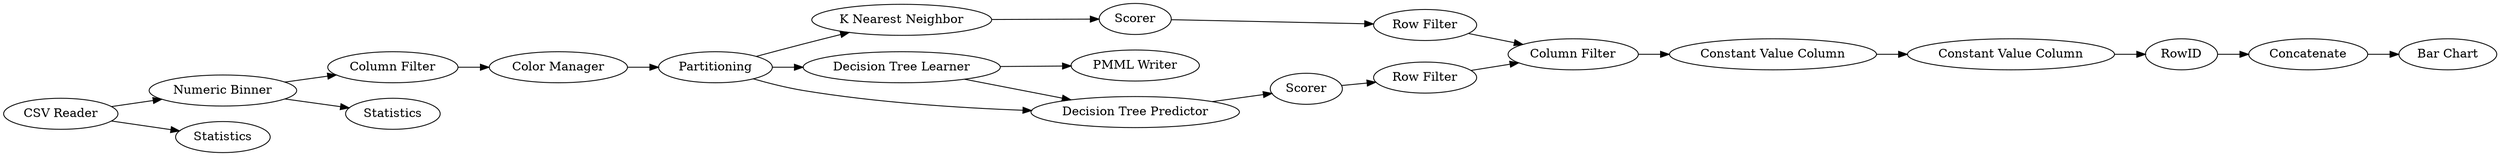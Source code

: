 digraph {
	7 -> 8
	8 -> 9
	9 -> 30
	4 -> 6
	1 -> 4
	303 -> 294
	30 -> 31
	10 -> 22
	10 -> 11
	290 -> 292
	31 -> 303
	9 -> 11
	4 -> 7
	300 -> 305
	21 -> 32
	32 -> 294
	293 -> 300
	294 -> 290
	292 -> 293
	9 -> 10
	11 -> 21
	1 -> 5
	292 [label="Constant Value Column"]
	7 [label="Column Filter"]
	9 [label=Partitioning]
	21 [label=Scorer]
	8 [label="Color Manager"]
	32 [label="Row Filter"]
	290 [label="Constant Value Column"]
	31 [label=Scorer]
	6 [label=Statistics]
	10 [label="Decision Tree Learner"]
	1 [label="CSV Reader"]
	294 [label="Column Filter"]
	22 [label="PMML Writer"]
	293 [label=RowID]
	11 [label="Decision Tree Predictor"]
	4 [label="Numeric Binner"]
	5 [label=Statistics]
	303 [label="Row Filter"]
	300 [label=Concatenate]
	305 [label="Bar Chart"]
	30 [label="K Nearest Neighbor"]
	rankdir=LR
}
